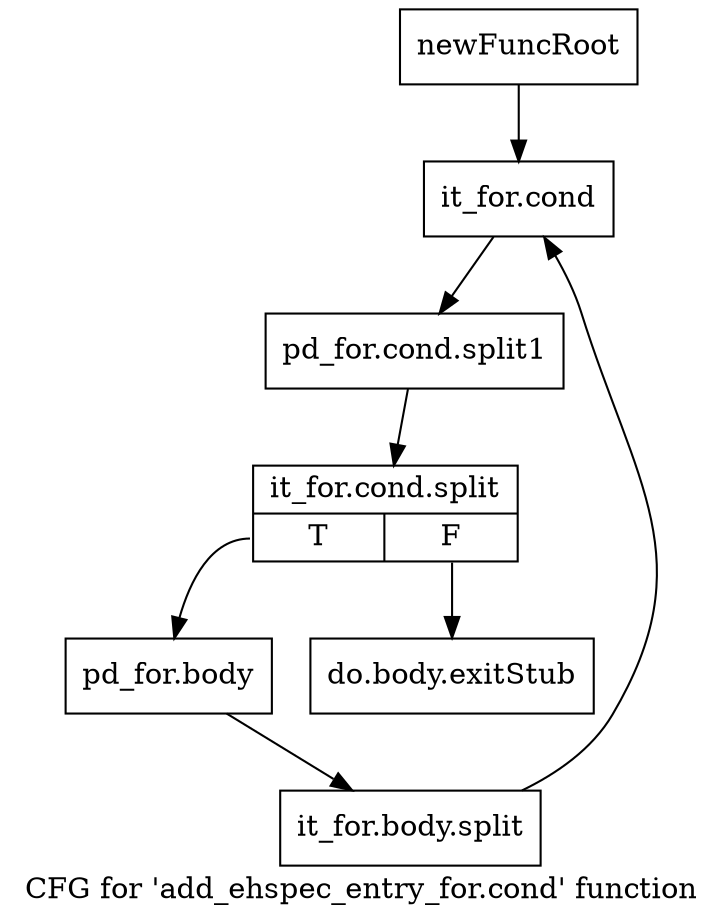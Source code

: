 digraph "CFG for 'add_ehspec_entry_for.cond' function" {
	label="CFG for 'add_ehspec_entry_for.cond' function";

	Node0xacfc500 [shape=record,label="{newFuncRoot}"];
	Node0xacfc500 -> Node0xacfc960;
	Node0xacfc910 [shape=record,label="{do.body.exitStub}"];
	Node0xacfc960 [shape=record,label="{it_for.cond}"];
	Node0xacfc960 -> Node0xf3e9c80;
	Node0xf3e9c80 [shape=record,label="{pd_for.cond.split1}"];
	Node0xf3e9c80 -> Node0xabed860;
	Node0xabed860 [shape=record,label="{it_for.cond.split|{<s0>T|<s1>F}}"];
	Node0xabed860:s0 -> Node0xacfc9b0;
	Node0xabed860:s1 -> Node0xacfc910;
	Node0xacfc9b0 [shape=record,label="{pd_for.body}"];
	Node0xacfc9b0 -> Node0xf5b0700;
	Node0xf5b0700 [shape=record,label="{it_for.body.split}"];
	Node0xf5b0700 -> Node0xacfc960;
}
